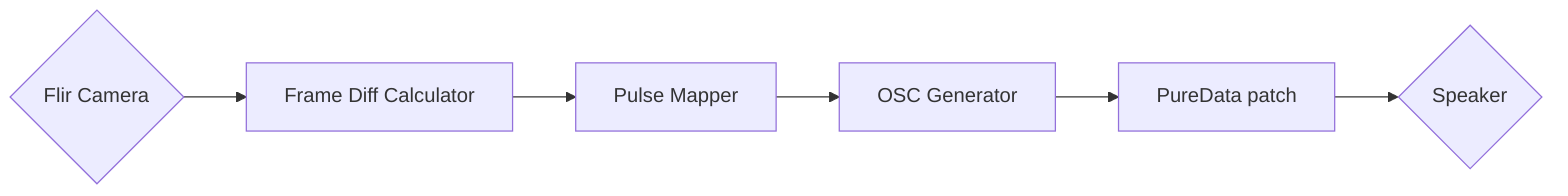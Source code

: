 graph LR
    A{Flir Camera} -->B[Frame Diff Calculator]
    B--> D[Pulse Mapper]
    D--> E[OSC Generator]
    E--> F[PureData patch]
    F--> G{Speaker}